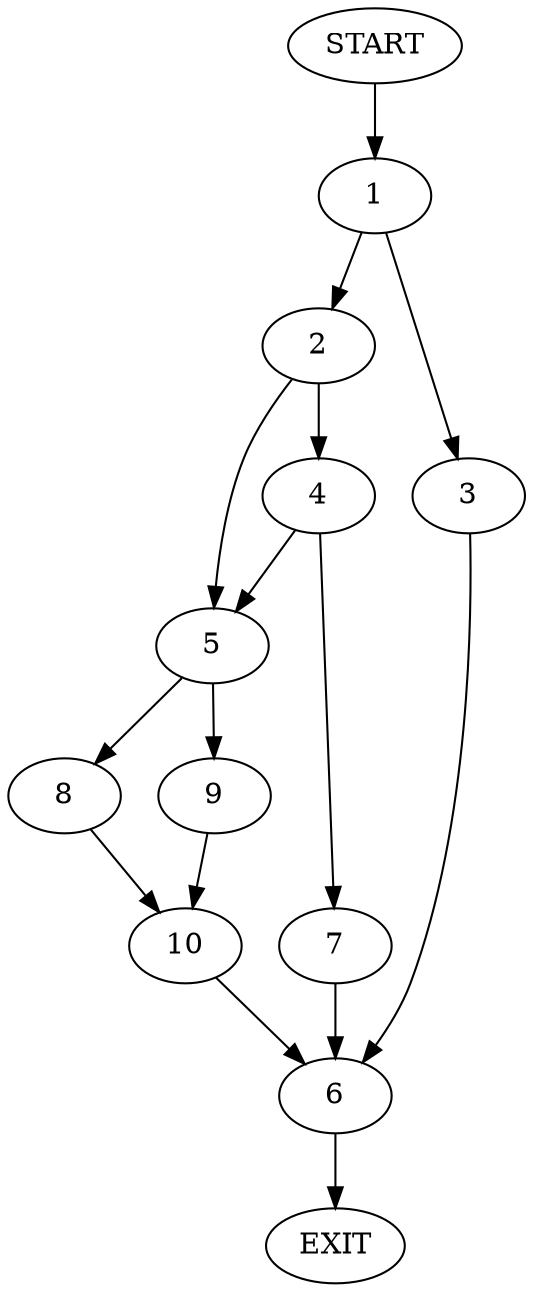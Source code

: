 digraph {
0 [label="START"]
11 [label="EXIT"]
0 -> 1
1 -> 2
1 -> 3
2 -> 4
2 -> 5
3 -> 6
6 -> 11
4 -> 5
4 -> 7
5 -> 8
5 -> 9
7 -> 6
9 -> 10
8 -> 10
10 -> 6
}
